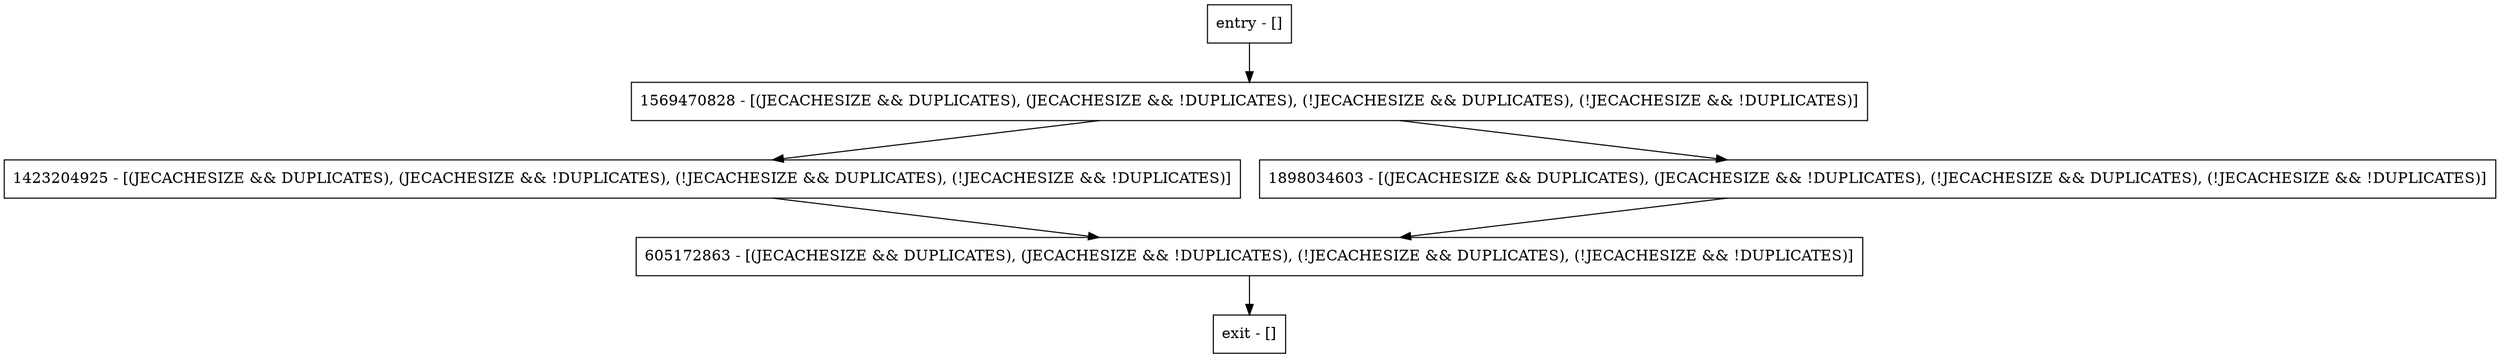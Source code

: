 digraph setAbortExpiration {
node [shape=record];
entry [label="entry - []"];
exit [label="exit - []"];
1423204925 [label="1423204925 - [(JECACHESIZE && DUPLICATES), (JECACHESIZE && !DUPLICATES), (!JECACHESIZE && DUPLICATES), (!JECACHESIZE && !DUPLICATES)]"];
1898034603 [label="1898034603 - [(JECACHESIZE && DUPLICATES), (JECACHESIZE && !DUPLICATES), (!JECACHESIZE && DUPLICATES), (!JECACHESIZE && !DUPLICATES)]"];
605172863 [label="605172863 - [(JECACHESIZE && DUPLICATES), (JECACHESIZE && !DUPLICATES), (!JECACHESIZE && DUPLICATES), (!JECACHESIZE && !DUPLICATES)]"];
1569470828 [label="1569470828 - [(JECACHESIZE && DUPLICATES), (JECACHESIZE && !DUPLICATES), (!JECACHESIZE && DUPLICATES), (!JECACHESIZE && !DUPLICATES)]"];
entry;
exit;
entry -> 1569470828;
1423204925 -> 605172863;
1898034603 -> 605172863;
605172863 -> exit;
1569470828 -> 1423204925;
1569470828 -> 1898034603;
}
